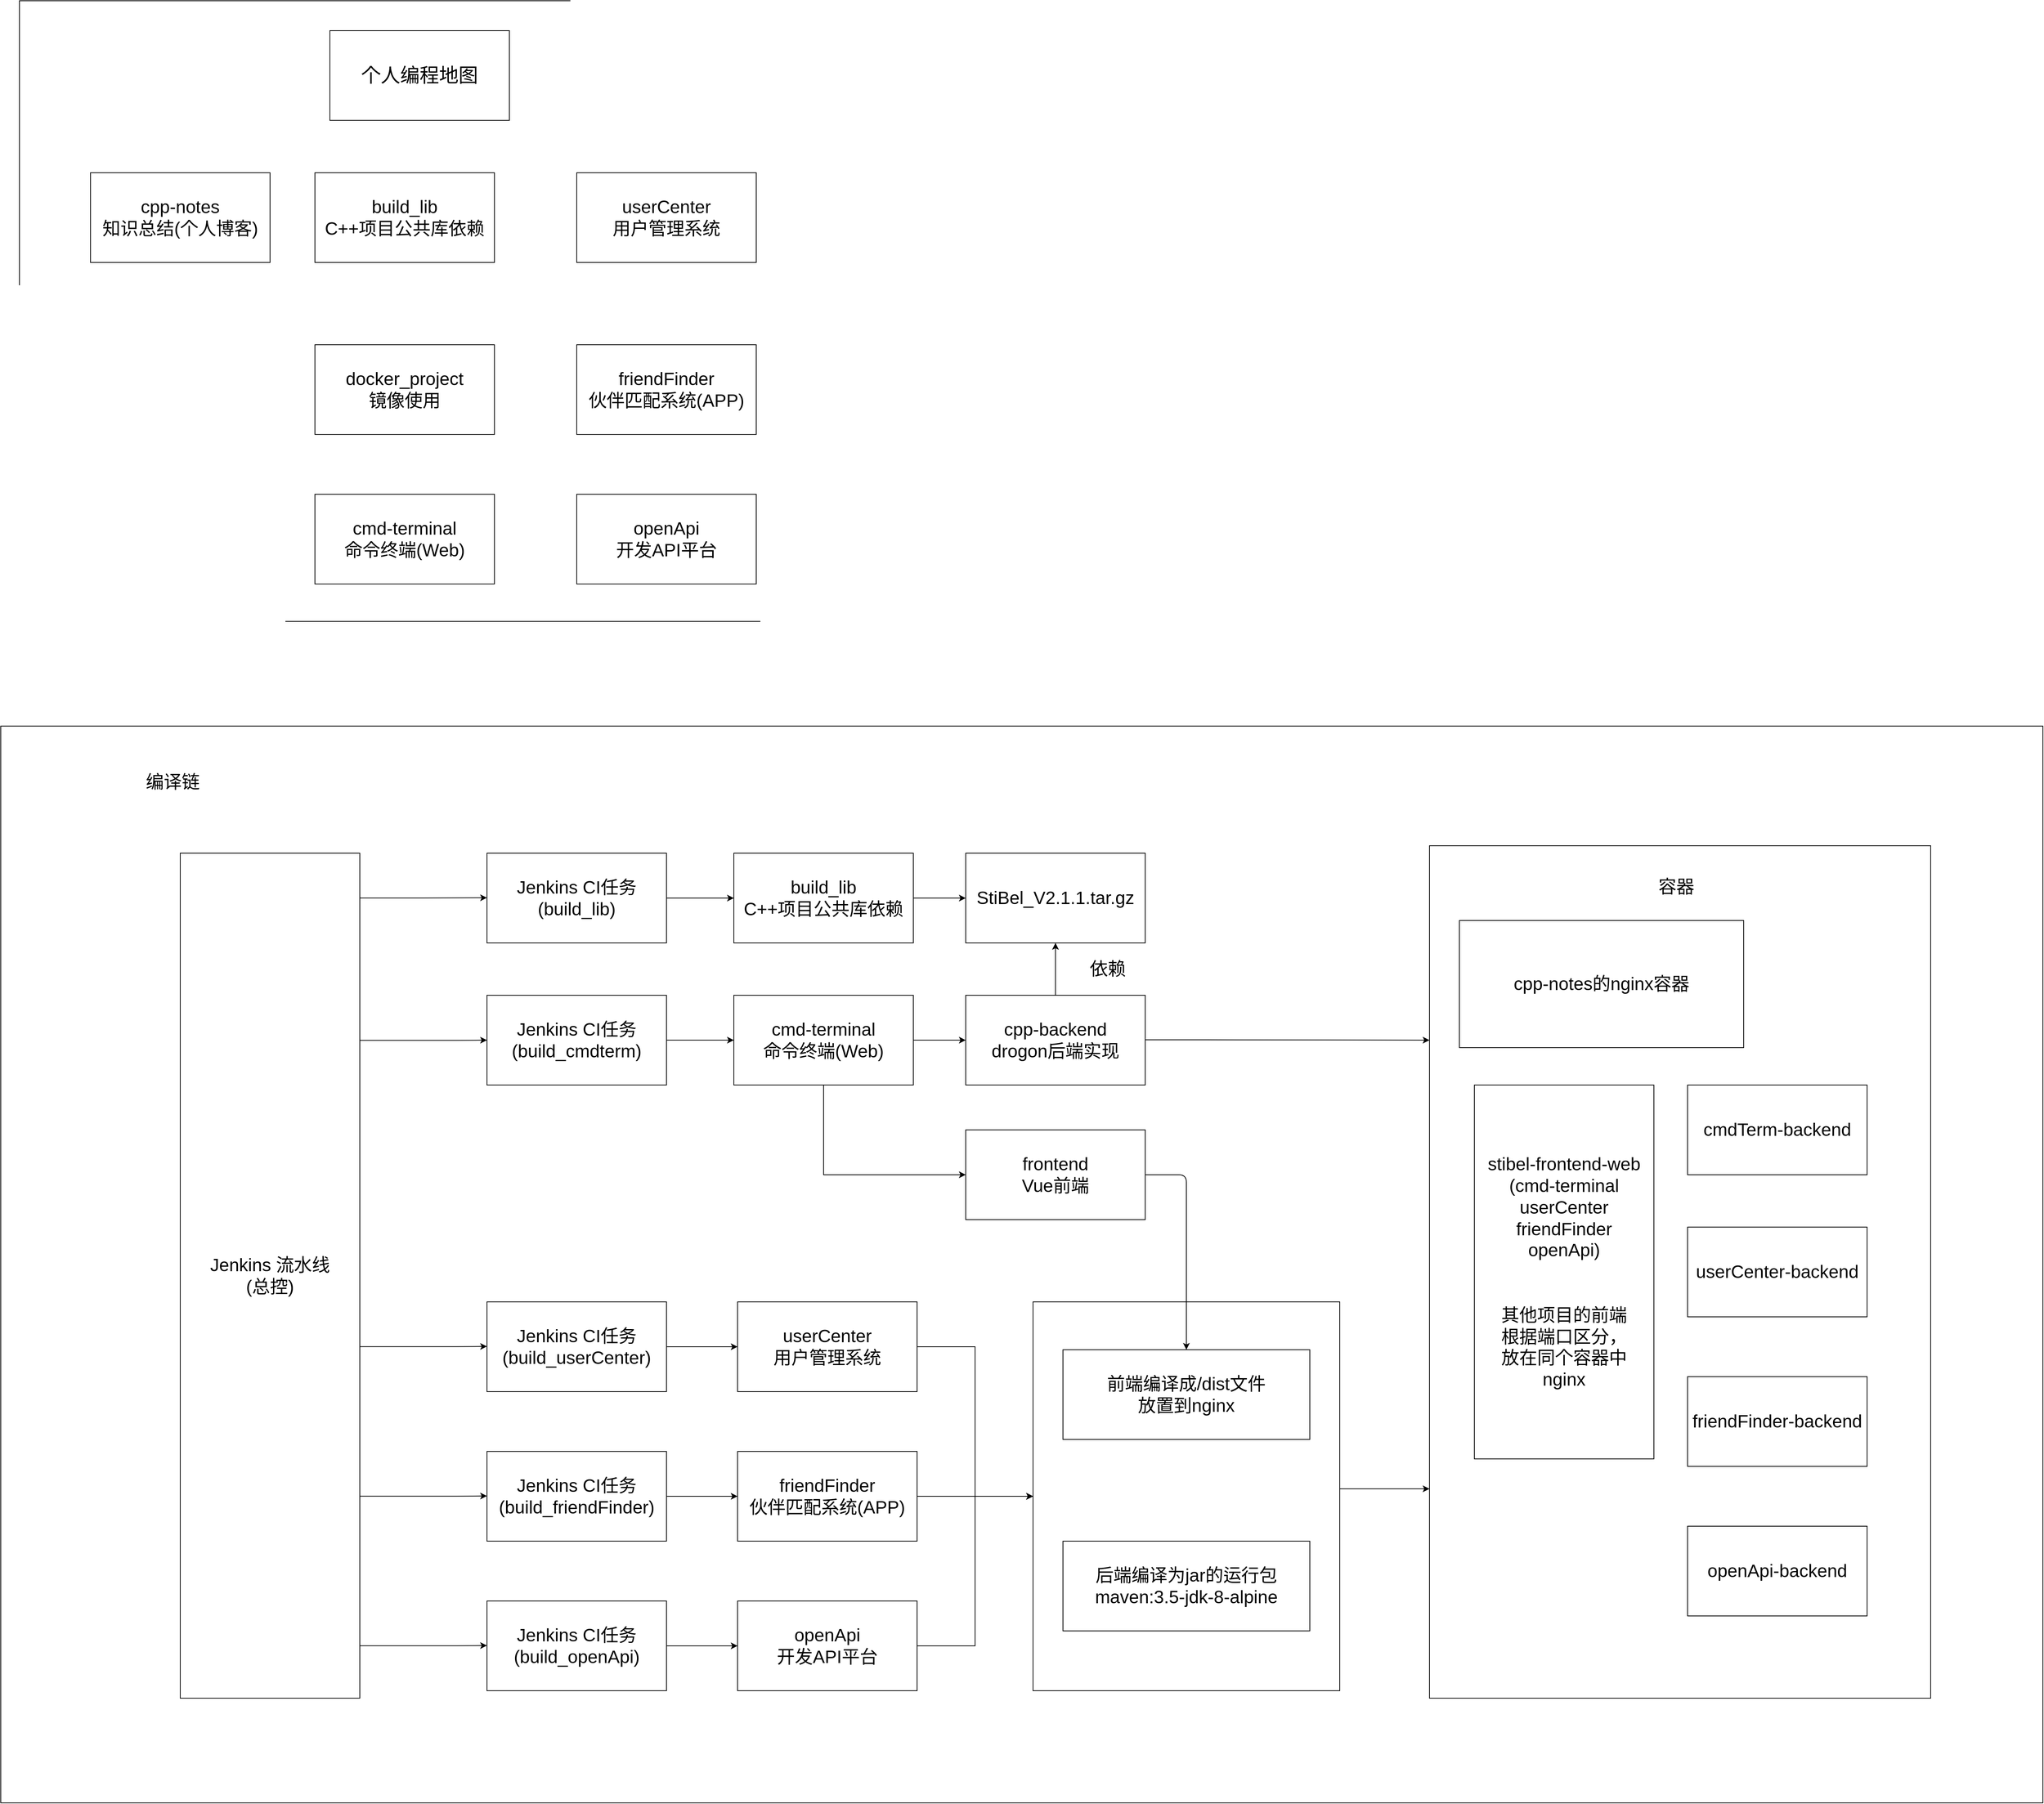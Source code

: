 <mxfile version="15.1.3" type="device"><diagram id="P0v83I4hTwB3ksqvluBK" name="第 1 页"><mxGraphModel dx="5232" dy="4003" grid="1" gridSize="10" guides="1" tooltips="1" connect="1" arrows="1" fold="1" page="1" pageScale="1" pageWidth="1169" pageHeight="1654" math="0" shadow="0"><root><mxCell id="0"/><mxCell id="1" parent="0"/><mxCell id="qkwzKASgY81mIsgDgzlP-76" value="" style="rounded=0;whiteSpace=wrap;html=1;fontSize=24;" vertex="1" parent="1"><mxGeometry x="-495" y="-60" width="1080" height="830" as="geometry"/></mxCell><mxCell id="qkwzKASgY81mIsgDgzlP-2" value="cpp-notes&lt;br&gt;知识总结(个人博客)" style="rounded=0;whiteSpace=wrap;html=1;fontSize=24;" vertex="1" parent="1"><mxGeometry x="-400" y="170" width="240" height="120" as="geometry"/></mxCell><mxCell id="qkwzKASgY81mIsgDgzlP-3" value="cmd-terminal&lt;br&gt;命令终端(Web)" style="rounded=0;whiteSpace=wrap;html=1;fontSize=24;" vertex="1" parent="1"><mxGeometry x="-100" y="600" width="240" height="120" as="geometry"/></mxCell><mxCell id="qkwzKASgY81mIsgDgzlP-4" value="build_lib&lt;br&gt;C++项目公共库依赖" style="rounded=0;whiteSpace=wrap;html=1;fontSize=24;" vertex="1" parent="1"><mxGeometry x="-100" y="170" width="240" height="120" as="geometry"/></mxCell><mxCell id="qkwzKASgY81mIsgDgzlP-5" value="openApi&lt;br&gt;开发API平台" style="rounded=0;whiteSpace=wrap;html=1;fontSize=24;" vertex="1" parent="1"><mxGeometry x="250" y="600" width="240" height="120" as="geometry"/></mxCell><mxCell id="qkwzKASgY81mIsgDgzlP-6" value="userCenter&lt;br&gt;用户管理系统" style="rounded=0;whiteSpace=wrap;html=1;fontSize=24;" vertex="1" parent="1"><mxGeometry x="250" y="170" width="240" height="120" as="geometry"/></mxCell><mxCell id="qkwzKASgY81mIsgDgzlP-7" value="friendFinder&lt;br&gt;伙伴匹配系统(APP)" style="rounded=0;whiteSpace=wrap;html=1;fontSize=24;" vertex="1" parent="1"><mxGeometry x="250" y="400" width="240" height="120" as="geometry"/></mxCell><mxCell id="qkwzKASgY81mIsgDgzlP-8" value="docker_project&lt;br&gt;镜像使用" style="rounded=0;whiteSpace=wrap;html=1;fontSize=24;" vertex="1" parent="1"><mxGeometry x="-100" y="400" width="240" height="120" as="geometry"/></mxCell><mxCell id="qkwzKASgY81mIsgDgzlP-9" value="&lt;span style=&quot;font-size: 26px&quot;&gt;个人编程地图&lt;/span&gt;" style="rounded=0;whiteSpace=wrap;html=1;fontSize=24;" vertex="1" parent="1"><mxGeometry x="-80" y="-20" width="240" height="120" as="geometry"/></mxCell><mxCell id="qkwzKASgY81mIsgDgzlP-10" value="" style="rounded=0;whiteSpace=wrap;html=1;fontSize=24;" vertex="1" parent="1"><mxGeometry x="-520" y="910" width="2730" height="1440" as="geometry"/></mxCell><mxCell id="qkwzKASgY81mIsgDgzlP-16" value="" style="edgeStyle=orthogonalEdgeStyle;rounded=0;orthogonalLoop=1;jettySize=auto;html=1;fontSize=24;" edge="1" parent="1" source="qkwzKASgY81mIsgDgzlP-11" target="qkwzKASgY81mIsgDgzlP-15"><mxGeometry relative="1" as="geometry"/></mxCell><mxCell id="qkwzKASgY81mIsgDgzlP-11" value="Jenkins CI任务&lt;br&gt;(build_lib)" style="rounded=0;whiteSpace=wrap;html=1;fontSize=24;" vertex="1" parent="1"><mxGeometry x="130" y="1080" width="240" height="120" as="geometry"/></mxCell><mxCell id="qkwzKASgY81mIsgDgzlP-13" value="StiBel_V2.1.1.tar.gz" style="rounded=0;whiteSpace=wrap;html=1;fontSize=24;" vertex="1" parent="1"><mxGeometry x="770" y="1080" width="240" height="120" as="geometry"/></mxCell><mxCell id="qkwzKASgY81mIsgDgzlP-14" value="编译链" style="text;html=1;strokeColor=none;fillColor=none;align=center;verticalAlign=middle;whiteSpace=wrap;rounded=0;fontSize=24;" vertex="1" parent="1"><mxGeometry x="-360" y="960" width="140" height="50" as="geometry"/></mxCell><mxCell id="qkwzKASgY81mIsgDgzlP-17" value="" style="edgeStyle=orthogonalEdgeStyle;rounded=0;orthogonalLoop=1;jettySize=auto;html=1;fontSize=24;" edge="1" parent="1" source="qkwzKASgY81mIsgDgzlP-15" target="qkwzKASgY81mIsgDgzlP-13"><mxGeometry relative="1" as="geometry"/></mxCell><mxCell id="qkwzKASgY81mIsgDgzlP-15" value="build_lib&lt;br&gt;C++项目公共库依赖" style="rounded=0;whiteSpace=wrap;html=1;fontSize=24;" vertex="1" parent="1"><mxGeometry x="460" y="1080" width="240" height="120" as="geometry"/></mxCell><mxCell id="qkwzKASgY81mIsgDgzlP-25" value="" style="edgeStyle=orthogonalEdgeStyle;rounded=0;orthogonalLoop=1;jettySize=auto;html=1;fontSize=24;" edge="1" parent="1" source="qkwzKASgY81mIsgDgzlP-18" target="qkwzKASgY81mIsgDgzlP-13"><mxGeometry relative="1" as="geometry"/></mxCell><mxCell id="qkwzKASgY81mIsgDgzlP-18" value="cpp-backend&lt;br&gt;drogon后端实现" style="rounded=0;whiteSpace=wrap;html=1;fontSize=24;" vertex="1" parent="1"><mxGeometry x="770" y="1270" width="240" height="120" as="geometry"/></mxCell><mxCell id="qkwzKASgY81mIsgDgzlP-22" value="" style="edgeStyle=orthogonalEdgeStyle;rounded=0;orthogonalLoop=1;jettySize=auto;html=1;fontSize=24;" edge="1" parent="1" source="qkwzKASgY81mIsgDgzlP-19" target="qkwzKASgY81mIsgDgzlP-18"><mxGeometry relative="1" as="geometry"/></mxCell><mxCell id="qkwzKASgY81mIsgDgzlP-27" style="edgeStyle=orthogonalEdgeStyle;rounded=0;orthogonalLoop=1;jettySize=auto;html=1;exitX=0.5;exitY=1;exitDx=0;exitDy=0;fontSize=24;entryX=0;entryY=0.5;entryDx=0;entryDy=0;" edge="1" parent="1" source="qkwzKASgY81mIsgDgzlP-19" target="qkwzKASgY81mIsgDgzlP-23"><mxGeometry relative="1" as="geometry"><Array as="points"><mxPoint x="580" y="1510"/></Array></mxGeometry></mxCell><mxCell id="qkwzKASgY81mIsgDgzlP-19" value="cmd-terminal&lt;br&gt;命令终端(Web)" style="rounded=0;whiteSpace=wrap;html=1;fontSize=24;" vertex="1" parent="1"><mxGeometry x="460" y="1270" width="240" height="120" as="geometry"/></mxCell><mxCell id="qkwzKASgY81mIsgDgzlP-21" value="" style="edgeStyle=orthogonalEdgeStyle;rounded=0;orthogonalLoop=1;jettySize=auto;html=1;fontSize=24;" edge="1" parent="1" source="qkwzKASgY81mIsgDgzlP-20" target="qkwzKASgY81mIsgDgzlP-19"><mxGeometry relative="1" as="geometry"/></mxCell><mxCell id="qkwzKASgY81mIsgDgzlP-20" value="Jenkins CI任务&lt;br&gt;(build_cmdterm)" style="rounded=0;whiteSpace=wrap;html=1;fontSize=24;" vertex="1" parent="1"><mxGeometry x="130" y="1270" width="240" height="120" as="geometry"/></mxCell><mxCell id="qkwzKASgY81mIsgDgzlP-23" value="frontend&lt;br&gt;Vue前端" style="rounded=0;whiteSpace=wrap;html=1;fontSize=24;" vertex="1" parent="1"><mxGeometry x="770" y="1450" width="240" height="120" as="geometry"/></mxCell><mxCell id="qkwzKASgY81mIsgDgzlP-35" value="" style="edgeStyle=orthogonalEdgeStyle;rounded=0;orthogonalLoop=1;jettySize=auto;html=1;fontSize=24;" edge="1" parent="1" source="qkwzKASgY81mIsgDgzlP-29" target="qkwzKASgY81mIsgDgzlP-33"><mxGeometry relative="1" as="geometry"/></mxCell><mxCell id="qkwzKASgY81mIsgDgzlP-29" value="Jenkins CI任务&lt;br&gt;(build_userCenter)" style="rounded=0;whiteSpace=wrap;html=1;fontSize=24;" vertex="1" parent="1"><mxGeometry x="130" y="1680" width="240" height="120" as="geometry"/></mxCell><mxCell id="qkwzKASgY81mIsgDgzlP-36" value="" style="edgeStyle=orthogonalEdgeStyle;rounded=0;orthogonalLoop=1;jettySize=auto;html=1;fontSize=24;" edge="1" parent="1" source="qkwzKASgY81mIsgDgzlP-30" target="qkwzKASgY81mIsgDgzlP-34"><mxGeometry relative="1" as="geometry"/></mxCell><mxCell id="qkwzKASgY81mIsgDgzlP-30" value="Jenkins CI任务&lt;br&gt;(build_friendFinder)" style="rounded=0;whiteSpace=wrap;html=1;fontSize=24;" vertex="1" parent="1"><mxGeometry x="130" y="1880" width="240" height="120" as="geometry"/></mxCell><mxCell id="qkwzKASgY81mIsgDgzlP-37" value="" style="edgeStyle=orthogonalEdgeStyle;rounded=0;orthogonalLoop=1;jettySize=auto;html=1;fontSize=24;" edge="1" parent="1" source="qkwzKASgY81mIsgDgzlP-31" target="qkwzKASgY81mIsgDgzlP-32"><mxGeometry relative="1" as="geometry"/></mxCell><mxCell id="qkwzKASgY81mIsgDgzlP-31" value="Jenkins CI任务&lt;br&gt;(build_openApi)" style="rounded=0;whiteSpace=wrap;html=1;fontSize=24;" vertex="1" parent="1"><mxGeometry x="130" y="2080" width="240" height="120" as="geometry"/></mxCell><mxCell id="qkwzKASgY81mIsgDgzlP-46" value="" style="edgeStyle=orthogonalEdgeStyle;rounded=0;orthogonalLoop=1;jettySize=auto;html=1;fontSize=24;" edge="1" parent="1" source="qkwzKASgY81mIsgDgzlP-32" target="qkwzKASgY81mIsgDgzlP-44"><mxGeometry relative="1" as="geometry"/></mxCell><mxCell id="qkwzKASgY81mIsgDgzlP-32" value="openApi&lt;br&gt;开发API平台" style="rounded=0;whiteSpace=wrap;html=1;fontSize=24;" vertex="1" parent="1"><mxGeometry x="465" y="2080" width="240" height="120" as="geometry"/></mxCell><mxCell id="qkwzKASgY81mIsgDgzlP-48" value="" style="edgeStyle=orthogonalEdgeStyle;rounded=0;orthogonalLoop=1;jettySize=auto;html=1;fontSize=24;" edge="1" parent="1" source="qkwzKASgY81mIsgDgzlP-33" target="qkwzKASgY81mIsgDgzlP-44"><mxGeometry relative="1" as="geometry"/></mxCell><mxCell id="qkwzKASgY81mIsgDgzlP-33" value="userCenter&lt;br&gt;用户管理系统" style="rounded=0;whiteSpace=wrap;html=1;fontSize=24;" vertex="1" parent="1"><mxGeometry x="465" y="1680" width="240" height="120" as="geometry"/></mxCell><mxCell id="qkwzKASgY81mIsgDgzlP-47" value="" style="edgeStyle=orthogonalEdgeStyle;rounded=0;orthogonalLoop=1;jettySize=auto;html=1;fontSize=24;" edge="1" parent="1" source="qkwzKASgY81mIsgDgzlP-34" target="qkwzKASgY81mIsgDgzlP-44"><mxGeometry relative="1" as="geometry"/></mxCell><mxCell id="qkwzKASgY81mIsgDgzlP-34" value="friendFinder&lt;br&gt;伙伴匹配系统(APP)" style="rounded=0;whiteSpace=wrap;html=1;fontSize=24;" vertex="1" parent="1"><mxGeometry x="465" y="1880" width="240" height="120" as="geometry"/></mxCell><mxCell id="qkwzKASgY81mIsgDgzlP-44" value="" style="rounded=0;whiteSpace=wrap;html=1;fontSize=24;" vertex="1" parent="1"><mxGeometry x="860" y="1680" width="410" height="520" as="geometry"/></mxCell><mxCell id="qkwzKASgY81mIsgDgzlP-39" value="前端编译成/dist文件&lt;br&gt;放置到nginx" style="rounded=0;whiteSpace=wrap;html=1;fontSize=24;" vertex="1" parent="1"><mxGeometry x="900" y="1744" width="330" height="120" as="geometry"/></mxCell><mxCell id="qkwzKASgY81mIsgDgzlP-45" value="后端编译为jar的运行包&lt;br&gt;maven:3.5-jdk-8-alpine" style="rounded=0;whiteSpace=wrap;html=1;fontSize=24;" vertex="1" parent="1"><mxGeometry x="900" y="2000" width="330" height="120" as="geometry"/></mxCell><mxCell id="qkwzKASgY81mIsgDgzlP-51" value="Jenkins 流水线&lt;br&gt;(总控)" style="rounded=0;whiteSpace=wrap;html=1;fontSize=24;" vertex="1" parent="1"><mxGeometry x="-280" y="1080" width="240" height="1130" as="geometry"/></mxCell><mxCell id="qkwzKASgY81mIsgDgzlP-52" value="" style="edgeStyle=orthogonalEdgeStyle;rounded=0;orthogonalLoop=1;jettySize=auto;html=1;fontSize=24;exitX=1;exitY=0.053;exitDx=0;exitDy=0;exitPerimeter=0;" edge="1" parent="1" source="qkwzKASgY81mIsgDgzlP-51"><mxGeometry relative="1" as="geometry"><mxPoint x="40.0" y="1139.58" as="sourcePoint"/><mxPoint x="130.0" y="1139.58" as="targetPoint"/></mxGeometry></mxCell><mxCell id="qkwzKASgY81mIsgDgzlP-57" value="" style="edgeStyle=orthogonalEdgeStyle;rounded=0;orthogonalLoop=1;jettySize=auto;html=1;fontSize=24;exitX=1;exitY=0.053;exitDx=0;exitDy=0;exitPerimeter=0;" edge="1" parent="1"><mxGeometry relative="1" as="geometry"><mxPoint x="-40" y="1330.31" as="sourcePoint"/><mxPoint x="130.0" y="1330.0" as="targetPoint"/><Array as="points"><mxPoint x="90" y="1330"/><mxPoint x="90" y="1330"/></Array></mxGeometry></mxCell><mxCell id="qkwzKASgY81mIsgDgzlP-58" value="" style="edgeStyle=orthogonalEdgeStyle;rounded=0;orthogonalLoop=1;jettySize=auto;html=1;fontSize=24;exitX=1;exitY=0.053;exitDx=0;exitDy=0;exitPerimeter=0;" edge="1" parent="1"><mxGeometry relative="1" as="geometry"><mxPoint x="-40" y="1739.89" as="sourcePoint"/><mxPoint x="130.0" y="1739.58" as="targetPoint"/><Array as="points"><mxPoint x="90" y="1739.58"/><mxPoint x="90" y="1739.58"/></Array></mxGeometry></mxCell><mxCell id="qkwzKASgY81mIsgDgzlP-59" value="" style="edgeStyle=orthogonalEdgeStyle;rounded=0;orthogonalLoop=1;jettySize=auto;html=1;fontSize=24;exitX=1;exitY=0.053;exitDx=0;exitDy=0;exitPerimeter=0;" edge="1" parent="1"><mxGeometry relative="1" as="geometry"><mxPoint x="-40" y="1939.89" as="sourcePoint"/><mxPoint x="130.0" y="1939.58" as="targetPoint"/><Array as="points"><mxPoint x="90" y="1939.58"/><mxPoint x="90" y="1939.58"/></Array></mxGeometry></mxCell><mxCell id="qkwzKASgY81mIsgDgzlP-60" value="" style="edgeStyle=orthogonalEdgeStyle;rounded=0;orthogonalLoop=1;jettySize=auto;html=1;fontSize=24;exitX=1;exitY=0.053;exitDx=0;exitDy=0;exitPerimeter=0;" edge="1" parent="1"><mxGeometry relative="1" as="geometry"><mxPoint x="-40" y="2139.89" as="sourcePoint"/><mxPoint x="130.0" y="2139.58" as="targetPoint"/><Array as="points"><mxPoint x="90" y="2139.58"/><mxPoint x="90" y="2139.58"/></Array></mxGeometry></mxCell><mxCell id="qkwzKASgY81mIsgDgzlP-61" value="" style="rounded=0;whiteSpace=wrap;html=1;fontSize=24;" vertex="1" parent="1"><mxGeometry x="1390" y="1070" width="670" height="1140" as="geometry"/></mxCell><mxCell id="qkwzKASgY81mIsgDgzlP-62" value="容器" style="text;html=1;strokeColor=none;fillColor=none;align=center;verticalAlign=middle;whiteSpace=wrap;rounded=0;fontSize=24;" vertex="1" parent="1"><mxGeometry x="1670" y="1100" width="100" height="50" as="geometry"/></mxCell><mxCell id="qkwzKASgY81mIsgDgzlP-63" value="userCenter-backend" style="rounded=0;whiteSpace=wrap;html=1;fontSize=24;" vertex="1" parent="1"><mxGeometry x="1735" y="1580" width="240" height="120" as="geometry"/></mxCell><mxCell id="qkwzKASgY81mIsgDgzlP-64" value="friendFinder-backend" style="rounded=0;whiteSpace=wrap;html=1;fontSize=24;" vertex="1" parent="1"><mxGeometry x="1735" y="1780" width="240" height="120" as="geometry"/></mxCell><mxCell id="qkwzKASgY81mIsgDgzlP-65" value="openApi-backend" style="rounded=0;whiteSpace=wrap;html=1;fontSize=24;" vertex="1" parent="1"><mxGeometry x="1735" y="1980" width="240" height="120" as="geometry"/></mxCell><mxCell id="qkwzKASgY81mIsgDgzlP-66" value="stibel-frontend-web&lt;br&gt;(cmd-terminal&lt;br&gt;userCenter&lt;br&gt;friendFinder&lt;br&gt;openApi)&lt;br&gt;&lt;br&gt;&lt;br&gt;其他项目的前端&lt;br&gt;根据端口区分，&lt;br&gt;放在同个容器中&lt;br&gt;nginx" style="rounded=0;whiteSpace=wrap;html=1;fontSize=24;" vertex="1" parent="1"><mxGeometry x="1450" y="1390" width="240" height="500" as="geometry"/></mxCell><mxCell id="qkwzKASgY81mIsgDgzlP-67" value="cmdTerm-backend" style="rounded=0;whiteSpace=wrap;html=1;fontSize=24;" vertex="1" parent="1"><mxGeometry x="1735" y="1390" width="240" height="120" as="geometry"/></mxCell><mxCell id="qkwzKASgY81mIsgDgzlP-68" value="cpp-notes的nginx容器" style="rounded=0;whiteSpace=wrap;html=1;fontSize=24;" vertex="1" parent="1"><mxGeometry x="1430" y="1170" width="380" height="170" as="geometry"/></mxCell><mxCell id="qkwzKASgY81mIsgDgzlP-69" value="" style="edgeStyle=orthogonalEdgeStyle;rounded=0;orthogonalLoop=1;jettySize=auto;html=1;fontSize=24;" edge="1" parent="1"><mxGeometry relative="1" as="geometry"><mxPoint x="1270" y="1930" as="sourcePoint"/><mxPoint x="1390" y="1930" as="targetPoint"/><Array as="points"><mxPoint x="1350" y="1930"/><mxPoint x="1350" y="1930"/></Array></mxGeometry></mxCell><mxCell id="qkwzKASgY81mIsgDgzlP-70" value="依赖" style="text;html=1;strokeColor=none;fillColor=none;align=center;verticalAlign=middle;whiteSpace=wrap;rounded=0;fontSize=24;" vertex="1" parent="1"><mxGeometry x="910" y="1210" width="100" height="50" as="geometry"/></mxCell><mxCell id="qkwzKASgY81mIsgDgzlP-71" value="" style="endArrow=classic;html=1;fontSize=24;entryX=0.5;entryY=0;entryDx=0;entryDy=0;" edge="1" parent="1" target="qkwzKASgY81mIsgDgzlP-39"><mxGeometry width="50" height="50" relative="1" as="geometry"><mxPoint x="1010" y="1510" as="sourcePoint"/><mxPoint x="1060" y="1460" as="targetPoint"/><Array as="points"><mxPoint x="1065" y="1510"/></Array></mxGeometry></mxCell><mxCell id="qkwzKASgY81mIsgDgzlP-74" value="" style="edgeStyle=orthogonalEdgeStyle;rounded=0;orthogonalLoop=1;jettySize=auto;html=1;fontSize=24;" edge="1" parent="1"><mxGeometry relative="1" as="geometry"><mxPoint x="1010" y="1329.5" as="sourcePoint"/><mxPoint x="1390" y="1330" as="targetPoint"/><Array as="points"><mxPoint x="1090" y="1329.5"/><mxPoint x="1090" y="1329.5"/></Array></mxGeometry></mxCell></root></mxGraphModel></diagram></mxfile>